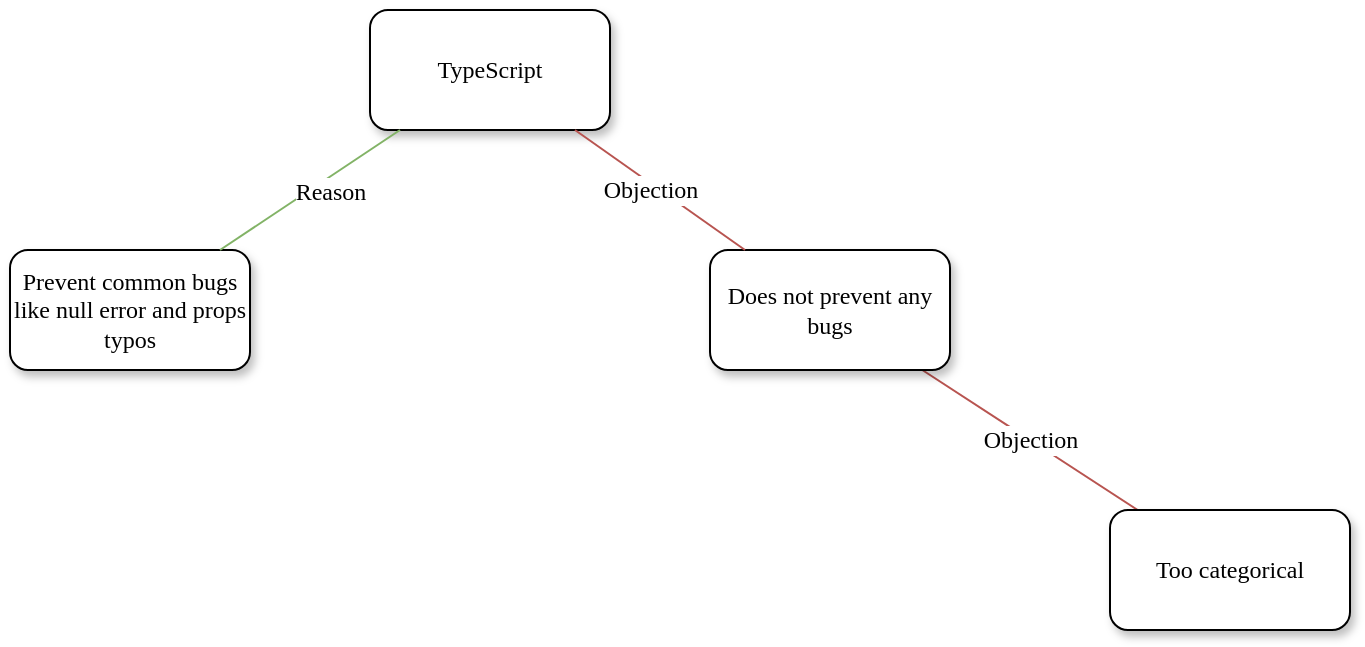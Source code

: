 <mxfile version="20.5.3" type="github"><diagram name="Page-1" id="10a91c8b-09ff-31b1-d368-03940ed4cc9e"><mxGraphModel dx="1408" dy="747" grid="1" gridSize="10" guides="1" tooltips="1" connect="1" arrows="1" fold="1" page="1" pageScale="1" pageWidth="1100" pageHeight="850" background="none" math="0" shadow="0"><root><mxCell id="0"/><mxCell id="1" parent="0"/><mxCell id="62893188c0fa7362-1" value="TypeScript" style="whiteSpace=wrap;html=1;rounded=1;shadow=1;labelBackgroundColor=none;strokeWidth=1;fontFamily=Verdana;fontSize=12;align=center;" parent="1" vertex="1"><mxGeometry x="610" y="50" width="120" height="60" as="geometry"/></mxCell><mxCell id="62893188c0fa7362-2" value="&lt;div&gt;Prevent common bugs like null error and props typos&lt;br&gt;&lt;/div&gt;" style="whiteSpace=wrap;html=1;rounded=1;shadow=1;labelBackgroundColor=none;strokeWidth=1;fontFamily=Verdana;fontSize=12;align=center;" parent="1" vertex="1"><mxGeometry x="430" y="170" width="120" height="60" as="geometry"/></mxCell><mxCell id="AW-fy_HoRCTmUPd8jE0u-3" value="Objection" style="rounded=0;orthogonalLoop=1;jettySize=auto;html=1;endArrow=none;endFill=0;fillColor=#f8cecc;strokeColor=#b85450;fontFamily=Verdana;fontSize=12;" edge="1" parent="1" source="62893188c0fa7362-3" target="AW-fy_HoRCTmUPd8jE0u-2"><mxGeometry relative="1" as="geometry"/></mxCell><mxCell id="62893188c0fa7362-3" value="Does not prevent any bugs" style="whiteSpace=wrap;html=1;rounded=1;shadow=1;labelBackgroundColor=none;strokeWidth=1;fontFamily=Verdana;fontSize=12;align=center;" parent="1" vertex="1"><mxGeometry x="780" y="170" width="120" height="60" as="geometry"/></mxCell><mxCell id="62893188c0fa7362-4" value="Objection" style="rounded=0;html=1;labelBackgroundColor=default;startArrow=none;startFill=0;startSize=5;endArrow=none;endFill=0;endSize=5;jettySize=auto;orthogonalLoop=1;strokeWidth=1;fontFamily=Verdana;fontSize=12;fillColor=#f8cecc;strokeColor=#b85450;" parent="1" source="62893188c0fa7362-1" target="62893188c0fa7362-3" edge="1"><mxGeometry x="-0.079" y="-3" relative="1" as="geometry"><mxPoint as="offset"/></mxGeometry></mxCell><mxCell id="62893188c0fa7362-5" value="Reason" style="rounded=0;html=1;labelBackgroundColor=default;startArrow=none;startFill=0;startSize=5;endArrow=none;endFill=0;endSize=5;jettySize=auto;orthogonalLoop=1;strokeWidth=1;fontFamily=Verdana;fontSize=12;fillColor=#d5e8d4;strokeColor=#82b366;fontStyle=0" parent="1" source="62893188c0fa7362-1" target="62893188c0fa7362-2" edge="1"><mxGeometry x="-0.154" y="6" relative="1" as="geometry"><mxPoint as="offset"/></mxGeometry></mxCell><mxCell id="AW-fy_HoRCTmUPd8jE0u-2" value="Too categorical" style="whiteSpace=wrap;html=1;rounded=1;shadow=1;labelBackgroundColor=none;strokeWidth=1;fontFamily=Verdana;fontSize=12;align=center;" vertex="1" parent="1"><mxGeometry x="980" y="300" width="120" height="60" as="geometry"/></mxCell></root></mxGraphModel></diagram></mxfile>
